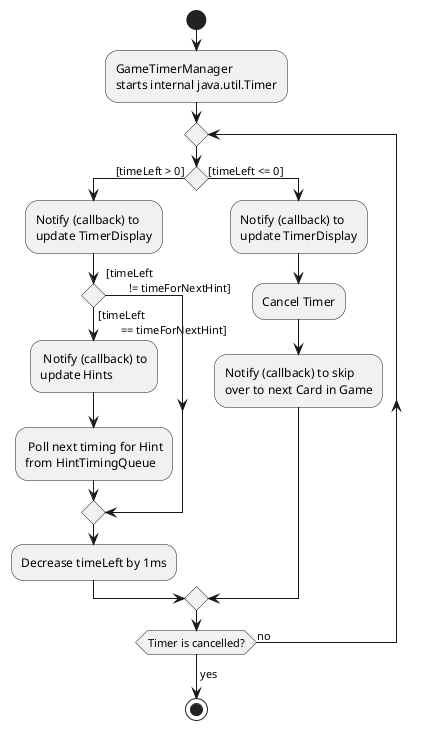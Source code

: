@startuml
start
:GameTimerManager
starts internal java.util.Timer;

repeat
    if () then ([timeLeft > 0])
    :Notify (callback) to
    update TimerDisplay;
        if () then ([timeLeft
        == timeForNextHint])
        : Notify (callback) to
        update Hints;
        : Poll next timing for Hint
        from HintTimingQueue;
        else ([timeLeft
        != timeForNextHint])
        endif

    :Decrease timeLeft by 1ms;
    else ([timeLeft <= 0])
    :Notify (callback) to
    update TimerDisplay;

    :Cancel Timer;
    :Notify (callback) to skip
    over to next Card in Game;
    endif
repeat while (Timer is cancelled?) is (no)
->yes;

stop
@enduml
